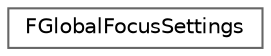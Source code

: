 digraph "Graphical Class Hierarchy"
{
 // INTERACTIVE_SVG=YES
 // LATEX_PDF_SIZE
  bgcolor="transparent";
  edge [fontname=Helvetica,fontsize=10,labelfontname=Helvetica,labelfontsize=10];
  node [fontname=Helvetica,fontsize=10,shape=box,height=0.2,width=0.4];
  rankdir="LR";
  Node0 [id="Node000000",label="FGlobalFocusSettings",height=0.2,width=0.4,color="grey40", fillcolor="white", style="filled",URL="$d8/db8/structFGlobalFocusSettings.html",tooltip=" "];
}
